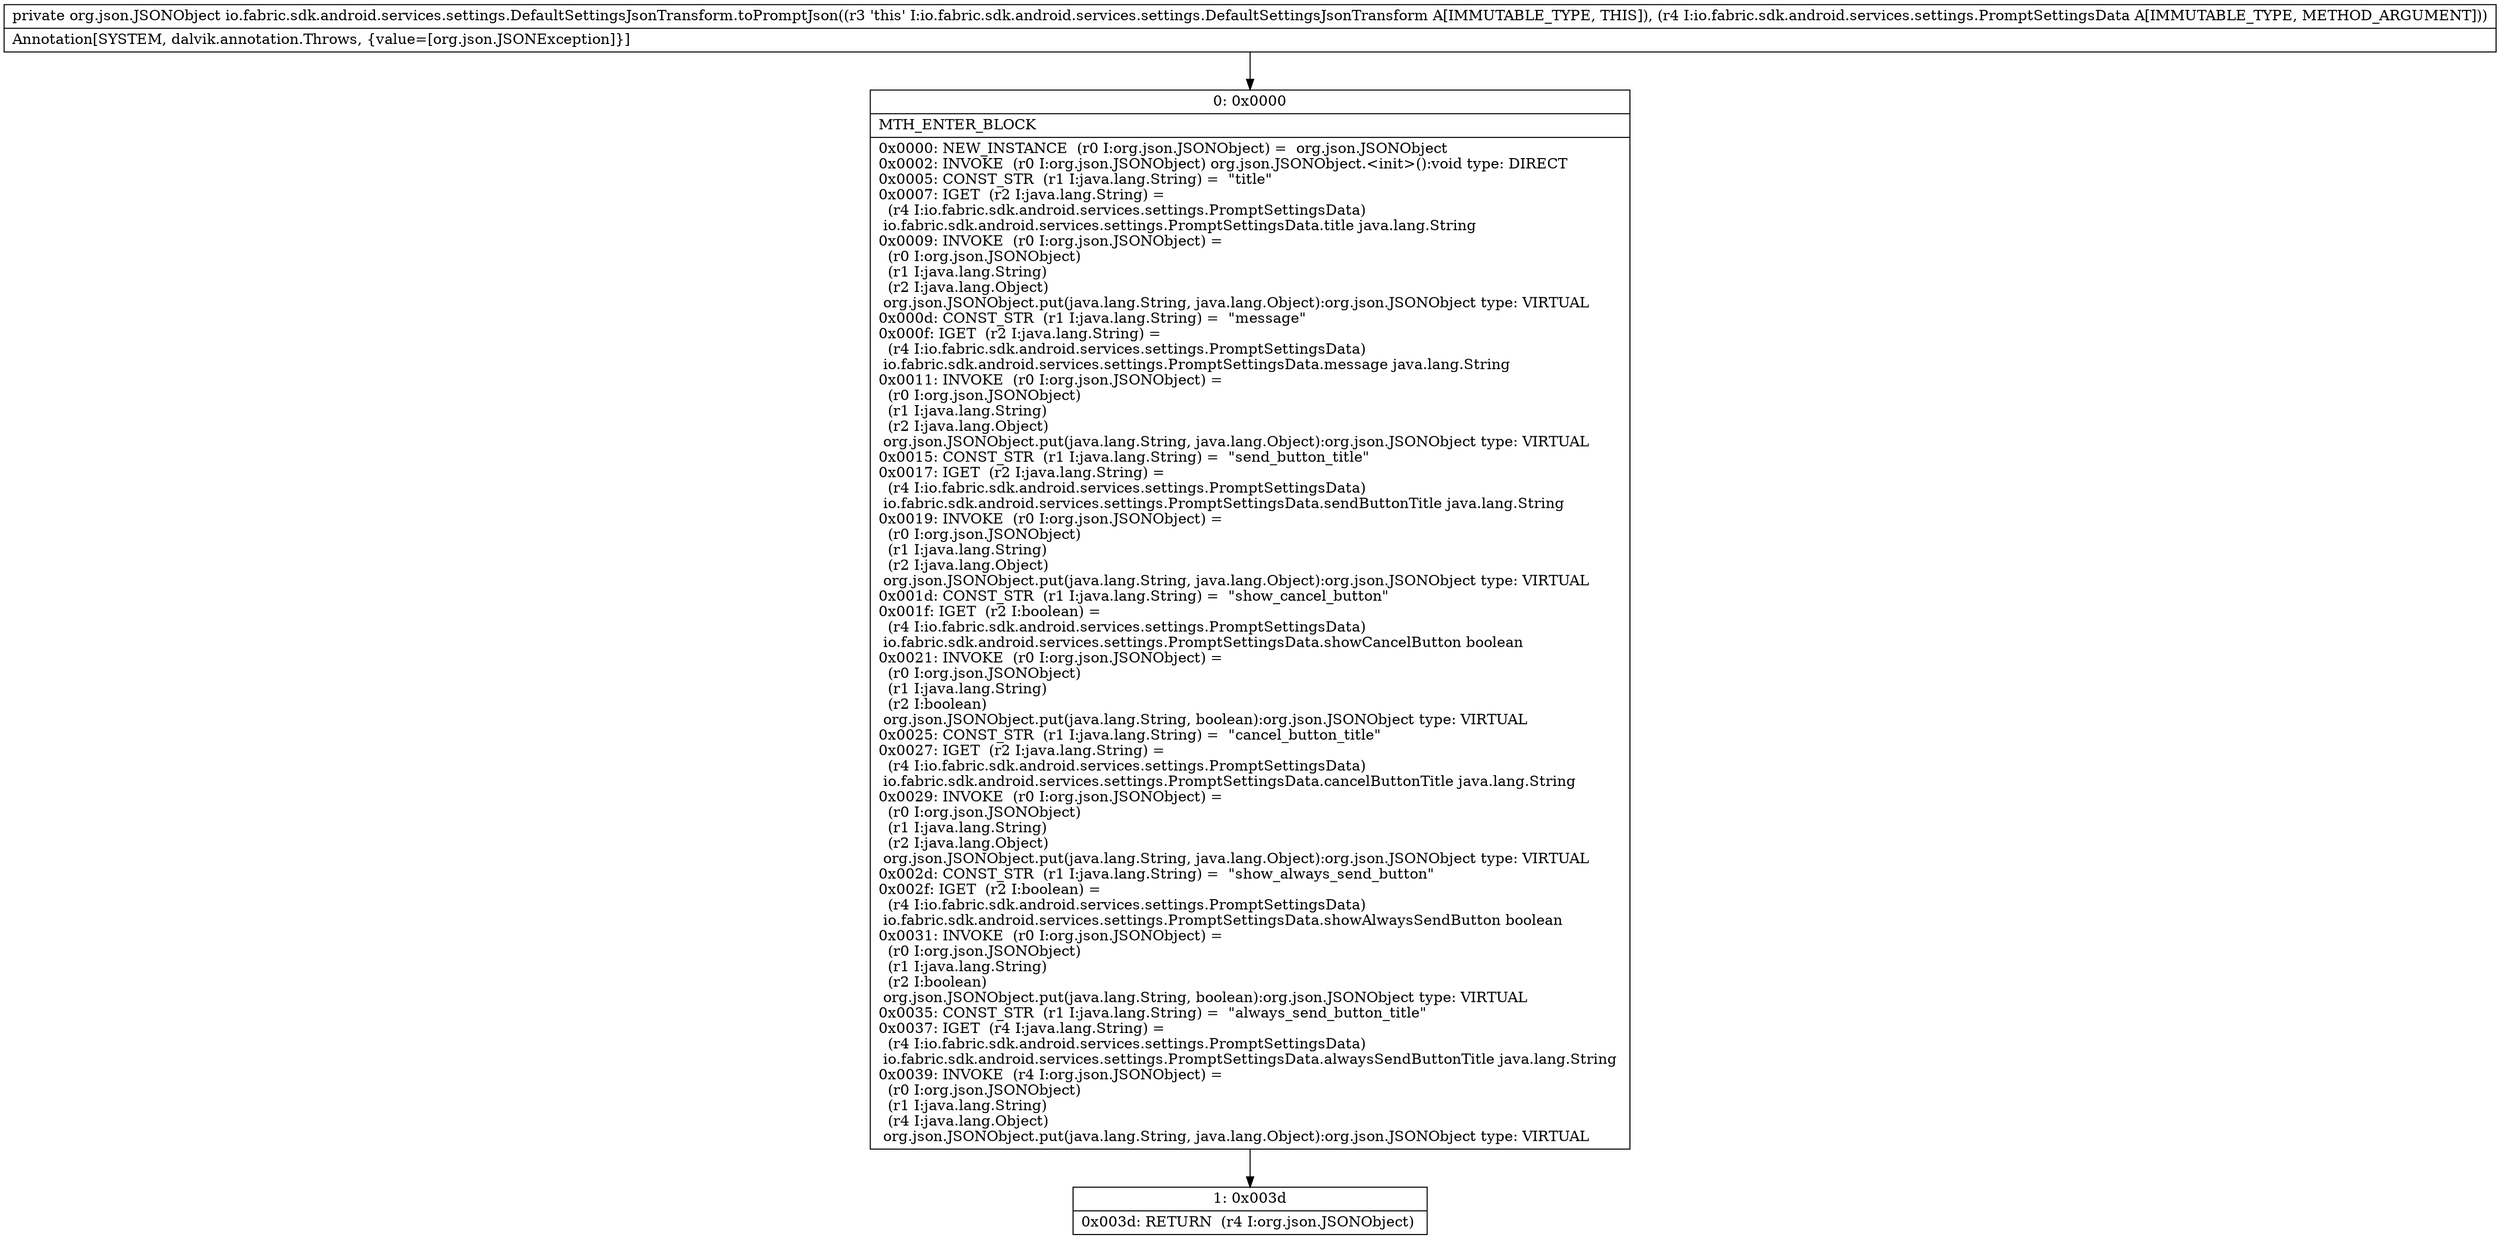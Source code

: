 digraph "CFG forio.fabric.sdk.android.services.settings.DefaultSettingsJsonTransform.toPromptJson(Lio\/fabric\/sdk\/android\/services\/settings\/PromptSettingsData;)Lorg\/json\/JSONObject;" {
Node_0 [shape=record,label="{0\:\ 0x0000|MTH_ENTER_BLOCK\l|0x0000: NEW_INSTANCE  (r0 I:org.json.JSONObject) =  org.json.JSONObject \l0x0002: INVOKE  (r0 I:org.json.JSONObject) org.json.JSONObject.\<init\>():void type: DIRECT \l0x0005: CONST_STR  (r1 I:java.lang.String) =  \"title\" \l0x0007: IGET  (r2 I:java.lang.String) = \l  (r4 I:io.fabric.sdk.android.services.settings.PromptSettingsData)\l io.fabric.sdk.android.services.settings.PromptSettingsData.title java.lang.String \l0x0009: INVOKE  (r0 I:org.json.JSONObject) = \l  (r0 I:org.json.JSONObject)\l  (r1 I:java.lang.String)\l  (r2 I:java.lang.Object)\l org.json.JSONObject.put(java.lang.String, java.lang.Object):org.json.JSONObject type: VIRTUAL \l0x000d: CONST_STR  (r1 I:java.lang.String) =  \"message\" \l0x000f: IGET  (r2 I:java.lang.String) = \l  (r4 I:io.fabric.sdk.android.services.settings.PromptSettingsData)\l io.fabric.sdk.android.services.settings.PromptSettingsData.message java.lang.String \l0x0011: INVOKE  (r0 I:org.json.JSONObject) = \l  (r0 I:org.json.JSONObject)\l  (r1 I:java.lang.String)\l  (r2 I:java.lang.Object)\l org.json.JSONObject.put(java.lang.String, java.lang.Object):org.json.JSONObject type: VIRTUAL \l0x0015: CONST_STR  (r1 I:java.lang.String) =  \"send_button_title\" \l0x0017: IGET  (r2 I:java.lang.String) = \l  (r4 I:io.fabric.sdk.android.services.settings.PromptSettingsData)\l io.fabric.sdk.android.services.settings.PromptSettingsData.sendButtonTitle java.lang.String \l0x0019: INVOKE  (r0 I:org.json.JSONObject) = \l  (r0 I:org.json.JSONObject)\l  (r1 I:java.lang.String)\l  (r2 I:java.lang.Object)\l org.json.JSONObject.put(java.lang.String, java.lang.Object):org.json.JSONObject type: VIRTUAL \l0x001d: CONST_STR  (r1 I:java.lang.String) =  \"show_cancel_button\" \l0x001f: IGET  (r2 I:boolean) = \l  (r4 I:io.fabric.sdk.android.services.settings.PromptSettingsData)\l io.fabric.sdk.android.services.settings.PromptSettingsData.showCancelButton boolean \l0x0021: INVOKE  (r0 I:org.json.JSONObject) = \l  (r0 I:org.json.JSONObject)\l  (r1 I:java.lang.String)\l  (r2 I:boolean)\l org.json.JSONObject.put(java.lang.String, boolean):org.json.JSONObject type: VIRTUAL \l0x0025: CONST_STR  (r1 I:java.lang.String) =  \"cancel_button_title\" \l0x0027: IGET  (r2 I:java.lang.String) = \l  (r4 I:io.fabric.sdk.android.services.settings.PromptSettingsData)\l io.fabric.sdk.android.services.settings.PromptSettingsData.cancelButtonTitle java.lang.String \l0x0029: INVOKE  (r0 I:org.json.JSONObject) = \l  (r0 I:org.json.JSONObject)\l  (r1 I:java.lang.String)\l  (r2 I:java.lang.Object)\l org.json.JSONObject.put(java.lang.String, java.lang.Object):org.json.JSONObject type: VIRTUAL \l0x002d: CONST_STR  (r1 I:java.lang.String) =  \"show_always_send_button\" \l0x002f: IGET  (r2 I:boolean) = \l  (r4 I:io.fabric.sdk.android.services.settings.PromptSettingsData)\l io.fabric.sdk.android.services.settings.PromptSettingsData.showAlwaysSendButton boolean \l0x0031: INVOKE  (r0 I:org.json.JSONObject) = \l  (r0 I:org.json.JSONObject)\l  (r1 I:java.lang.String)\l  (r2 I:boolean)\l org.json.JSONObject.put(java.lang.String, boolean):org.json.JSONObject type: VIRTUAL \l0x0035: CONST_STR  (r1 I:java.lang.String) =  \"always_send_button_title\" \l0x0037: IGET  (r4 I:java.lang.String) = \l  (r4 I:io.fabric.sdk.android.services.settings.PromptSettingsData)\l io.fabric.sdk.android.services.settings.PromptSettingsData.alwaysSendButtonTitle java.lang.String \l0x0039: INVOKE  (r4 I:org.json.JSONObject) = \l  (r0 I:org.json.JSONObject)\l  (r1 I:java.lang.String)\l  (r4 I:java.lang.Object)\l org.json.JSONObject.put(java.lang.String, java.lang.Object):org.json.JSONObject type: VIRTUAL \l}"];
Node_1 [shape=record,label="{1\:\ 0x003d|0x003d: RETURN  (r4 I:org.json.JSONObject) \l}"];
MethodNode[shape=record,label="{private org.json.JSONObject io.fabric.sdk.android.services.settings.DefaultSettingsJsonTransform.toPromptJson((r3 'this' I:io.fabric.sdk.android.services.settings.DefaultSettingsJsonTransform A[IMMUTABLE_TYPE, THIS]), (r4 I:io.fabric.sdk.android.services.settings.PromptSettingsData A[IMMUTABLE_TYPE, METHOD_ARGUMENT]))  | Annotation[SYSTEM, dalvik.annotation.Throws, \{value=[org.json.JSONException]\}]\l}"];
MethodNode -> Node_0;
Node_0 -> Node_1;
}

